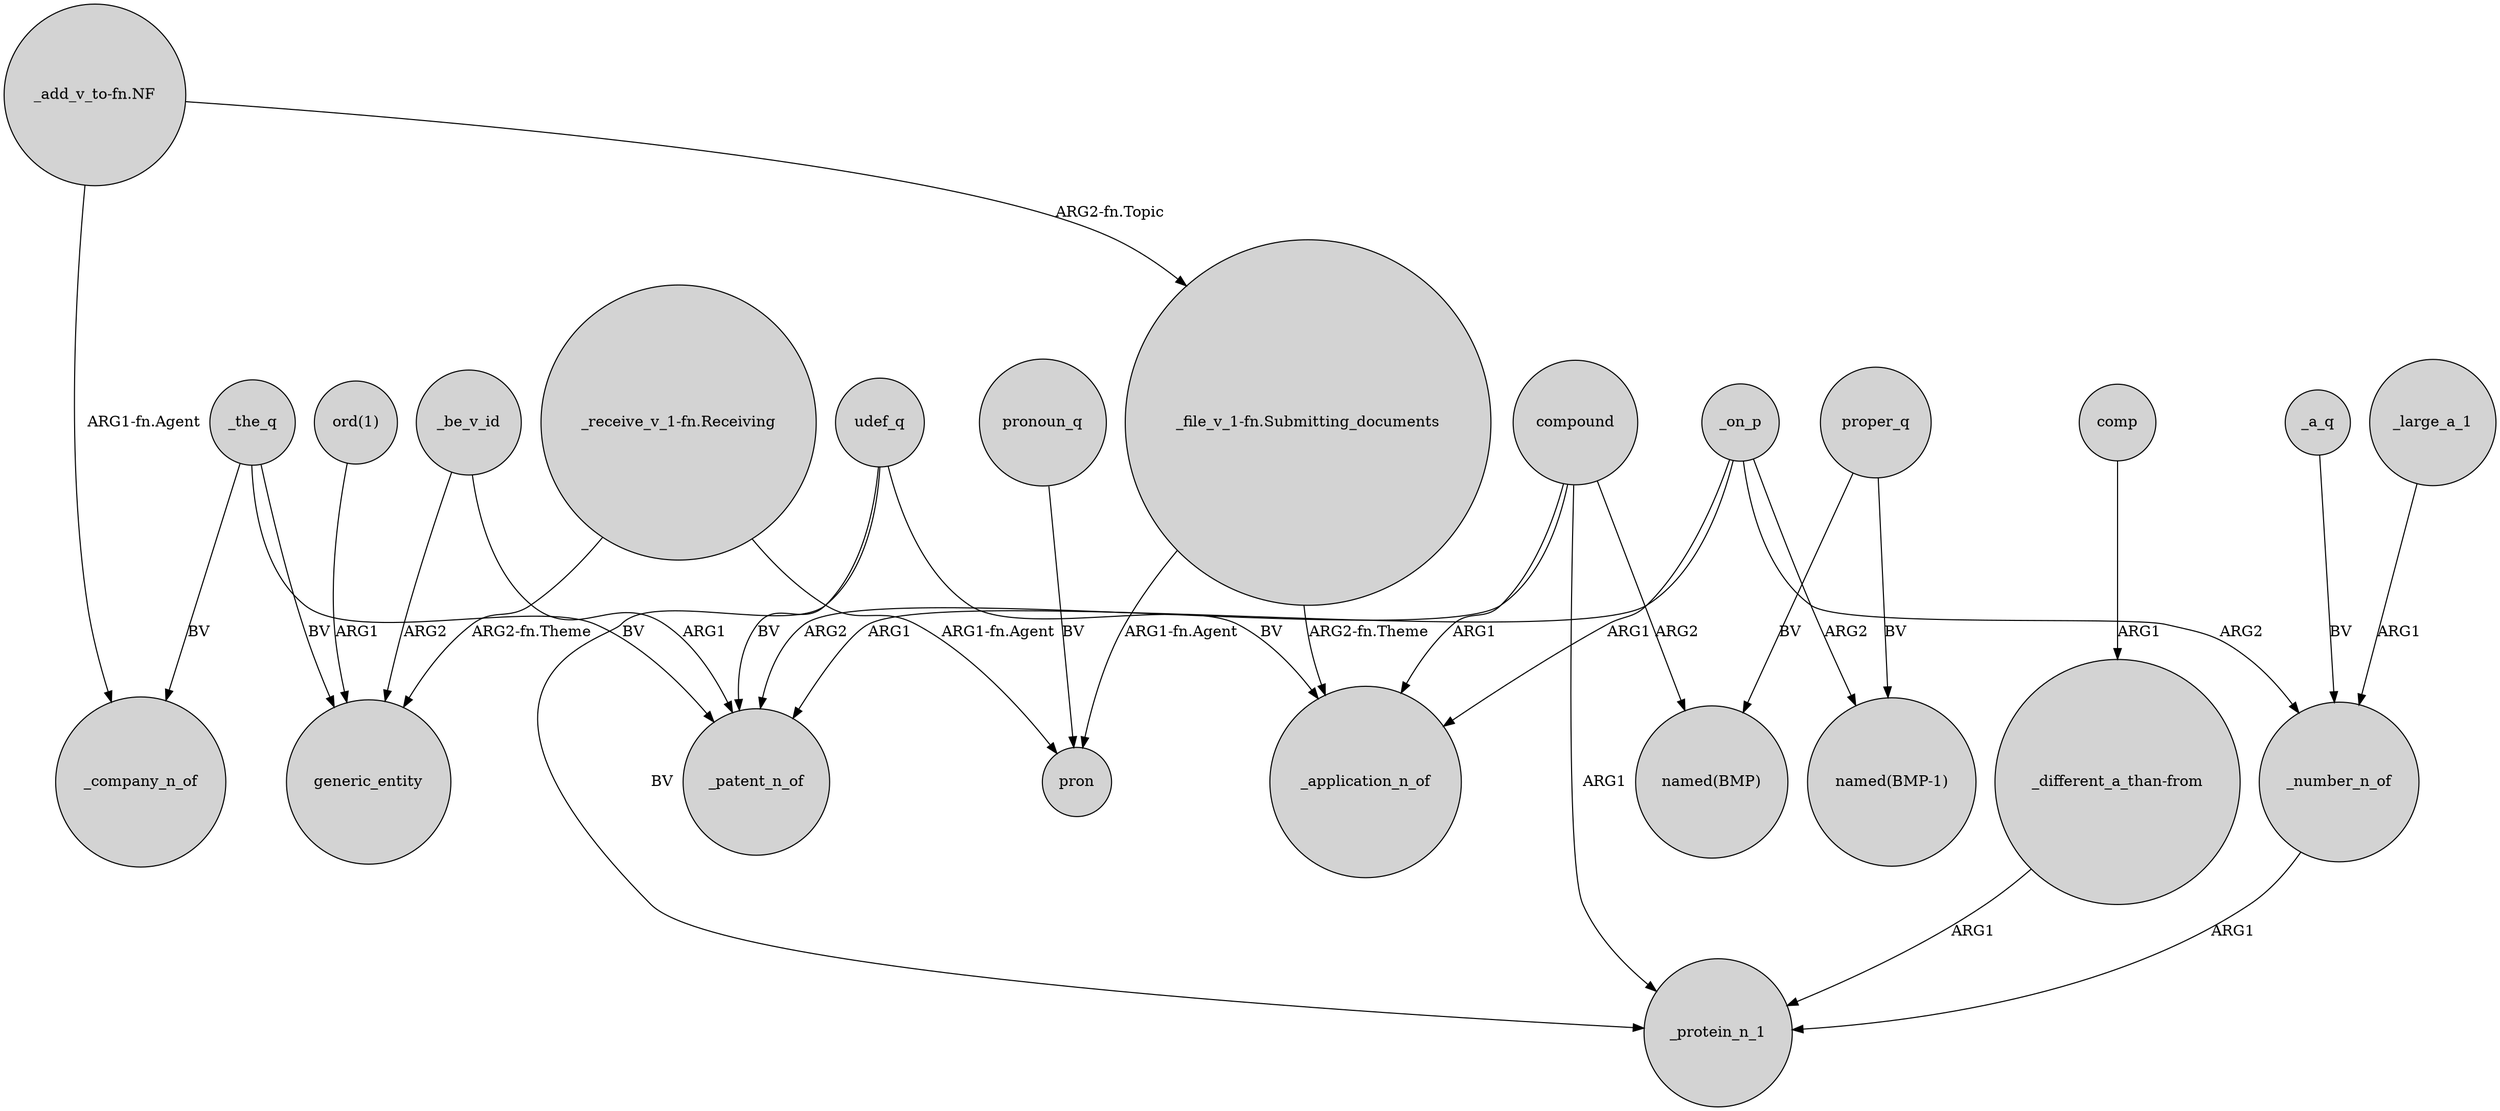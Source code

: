 digraph {
	node [shape=circle style=filled]
	"ord(1)" -> generic_entity [label=ARG1]
	_the_q -> generic_entity [label=BV]
	_a_q -> _number_n_of [label=BV]
	"_add_v_to-fn.NF" -> "_file_v_1-fn.Submitting_documents" [label="ARG2-fn.Topic"]
	proper_q -> "named(BMP-1)" [label=BV]
	_the_q -> _patent_n_of [label=BV]
	_number_n_of -> _protein_n_1 [label=ARG1]
	_on_p -> _number_n_of [label=ARG2]
	_be_v_id -> _patent_n_of [label=ARG1]
	_the_q -> _company_n_of [label=BV]
	_be_v_id -> generic_entity [label=ARG2]
	proper_q -> "named(BMP)" [label=BV]
	udef_q -> _application_n_of [label=BV]
	_large_a_1 -> _number_n_of [label=ARG1]
	compound -> _patent_n_of [label=ARG2]
	"_add_v_to-fn.NF" -> _company_n_of [label="ARG1-fn.Agent"]
	udef_q -> _patent_n_of [label=BV]
	_on_p -> _patent_n_of [label=ARG1]
	pronoun_q -> pron [label=BV]
	"_receive_v_1-fn.Receiving" -> pron [label="ARG1-fn.Agent"]
	compound -> _application_n_of [label=ARG1]
	_on_p -> "named(BMP-1)" [label=ARG2]
	"_file_v_1-fn.Submitting_documents" -> _application_n_of [label="ARG2-fn.Theme"]
	comp -> "_different_a_than-from" [label=ARG1]
	"_file_v_1-fn.Submitting_documents" -> pron [label="ARG1-fn.Agent"]
	_on_p -> _application_n_of [label=ARG1]
	compound -> _protein_n_1 [label=ARG1]
	compound -> "named(BMP)" [label=ARG2]
	"_different_a_than-from" -> _protein_n_1 [label=ARG1]
	"_receive_v_1-fn.Receiving" -> generic_entity [label="ARG2-fn.Theme"]
	udef_q -> _protein_n_1 [label=BV]
}
